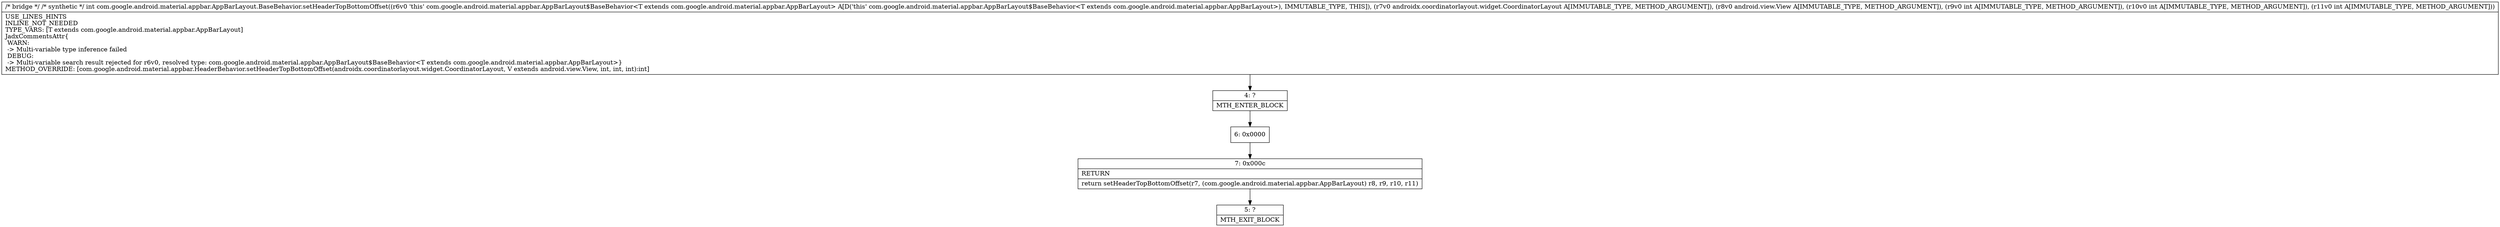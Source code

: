digraph "CFG forcom.google.android.material.appbar.AppBarLayout.BaseBehavior.setHeaderTopBottomOffset(Landroidx\/coordinatorlayout\/widget\/CoordinatorLayout;Landroid\/view\/View;III)I" {
Node_4 [shape=record,label="{4\:\ ?|MTH_ENTER_BLOCK\l}"];
Node_6 [shape=record,label="{6\:\ 0x0000}"];
Node_7 [shape=record,label="{7\:\ 0x000c|RETURN\l|return setHeaderTopBottomOffset(r7, (com.google.android.material.appbar.AppBarLayout) r8, r9, r10, r11)\l}"];
Node_5 [shape=record,label="{5\:\ ?|MTH_EXIT_BLOCK\l}"];
MethodNode[shape=record,label="{\/* bridge *\/ \/* synthetic *\/ int com.google.android.material.appbar.AppBarLayout.BaseBehavior.setHeaderTopBottomOffset((r6v0 'this' com.google.android.material.appbar.AppBarLayout$BaseBehavior\<T extends com.google.android.material.appbar.AppBarLayout\> A[D('this' com.google.android.material.appbar.AppBarLayout$BaseBehavior\<T extends com.google.android.material.appbar.AppBarLayout\>), IMMUTABLE_TYPE, THIS]), (r7v0 androidx.coordinatorlayout.widget.CoordinatorLayout A[IMMUTABLE_TYPE, METHOD_ARGUMENT]), (r8v0 android.view.View A[IMMUTABLE_TYPE, METHOD_ARGUMENT]), (r9v0 int A[IMMUTABLE_TYPE, METHOD_ARGUMENT]), (r10v0 int A[IMMUTABLE_TYPE, METHOD_ARGUMENT]), (r11v0 int A[IMMUTABLE_TYPE, METHOD_ARGUMENT]))  | USE_LINES_HINTS\lINLINE_NOT_NEEDED\lTYPE_VARS: [T extends com.google.android.material.appbar.AppBarLayout]\lJadxCommentsAttr\{\l WARN: \l \-\> Multi\-variable type inference failed\l DEBUG: \l \-\> Multi\-variable search result rejected for r6v0, resolved type: com.google.android.material.appbar.AppBarLayout$BaseBehavior\<T extends com.google.android.material.appbar.AppBarLayout\>\}\lMETHOD_OVERRIDE: [com.google.android.material.appbar.HeaderBehavior.setHeaderTopBottomOffset(androidx.coordinatorlayout.widget.CoordinatorLayout, V extends android.view.View, int, int, int):int]\l}"];
MethodNode -> Node_4;Node_4 -> Node_6;
Node_6 -> Node_7;
Node_7 -> Node_5;
}

